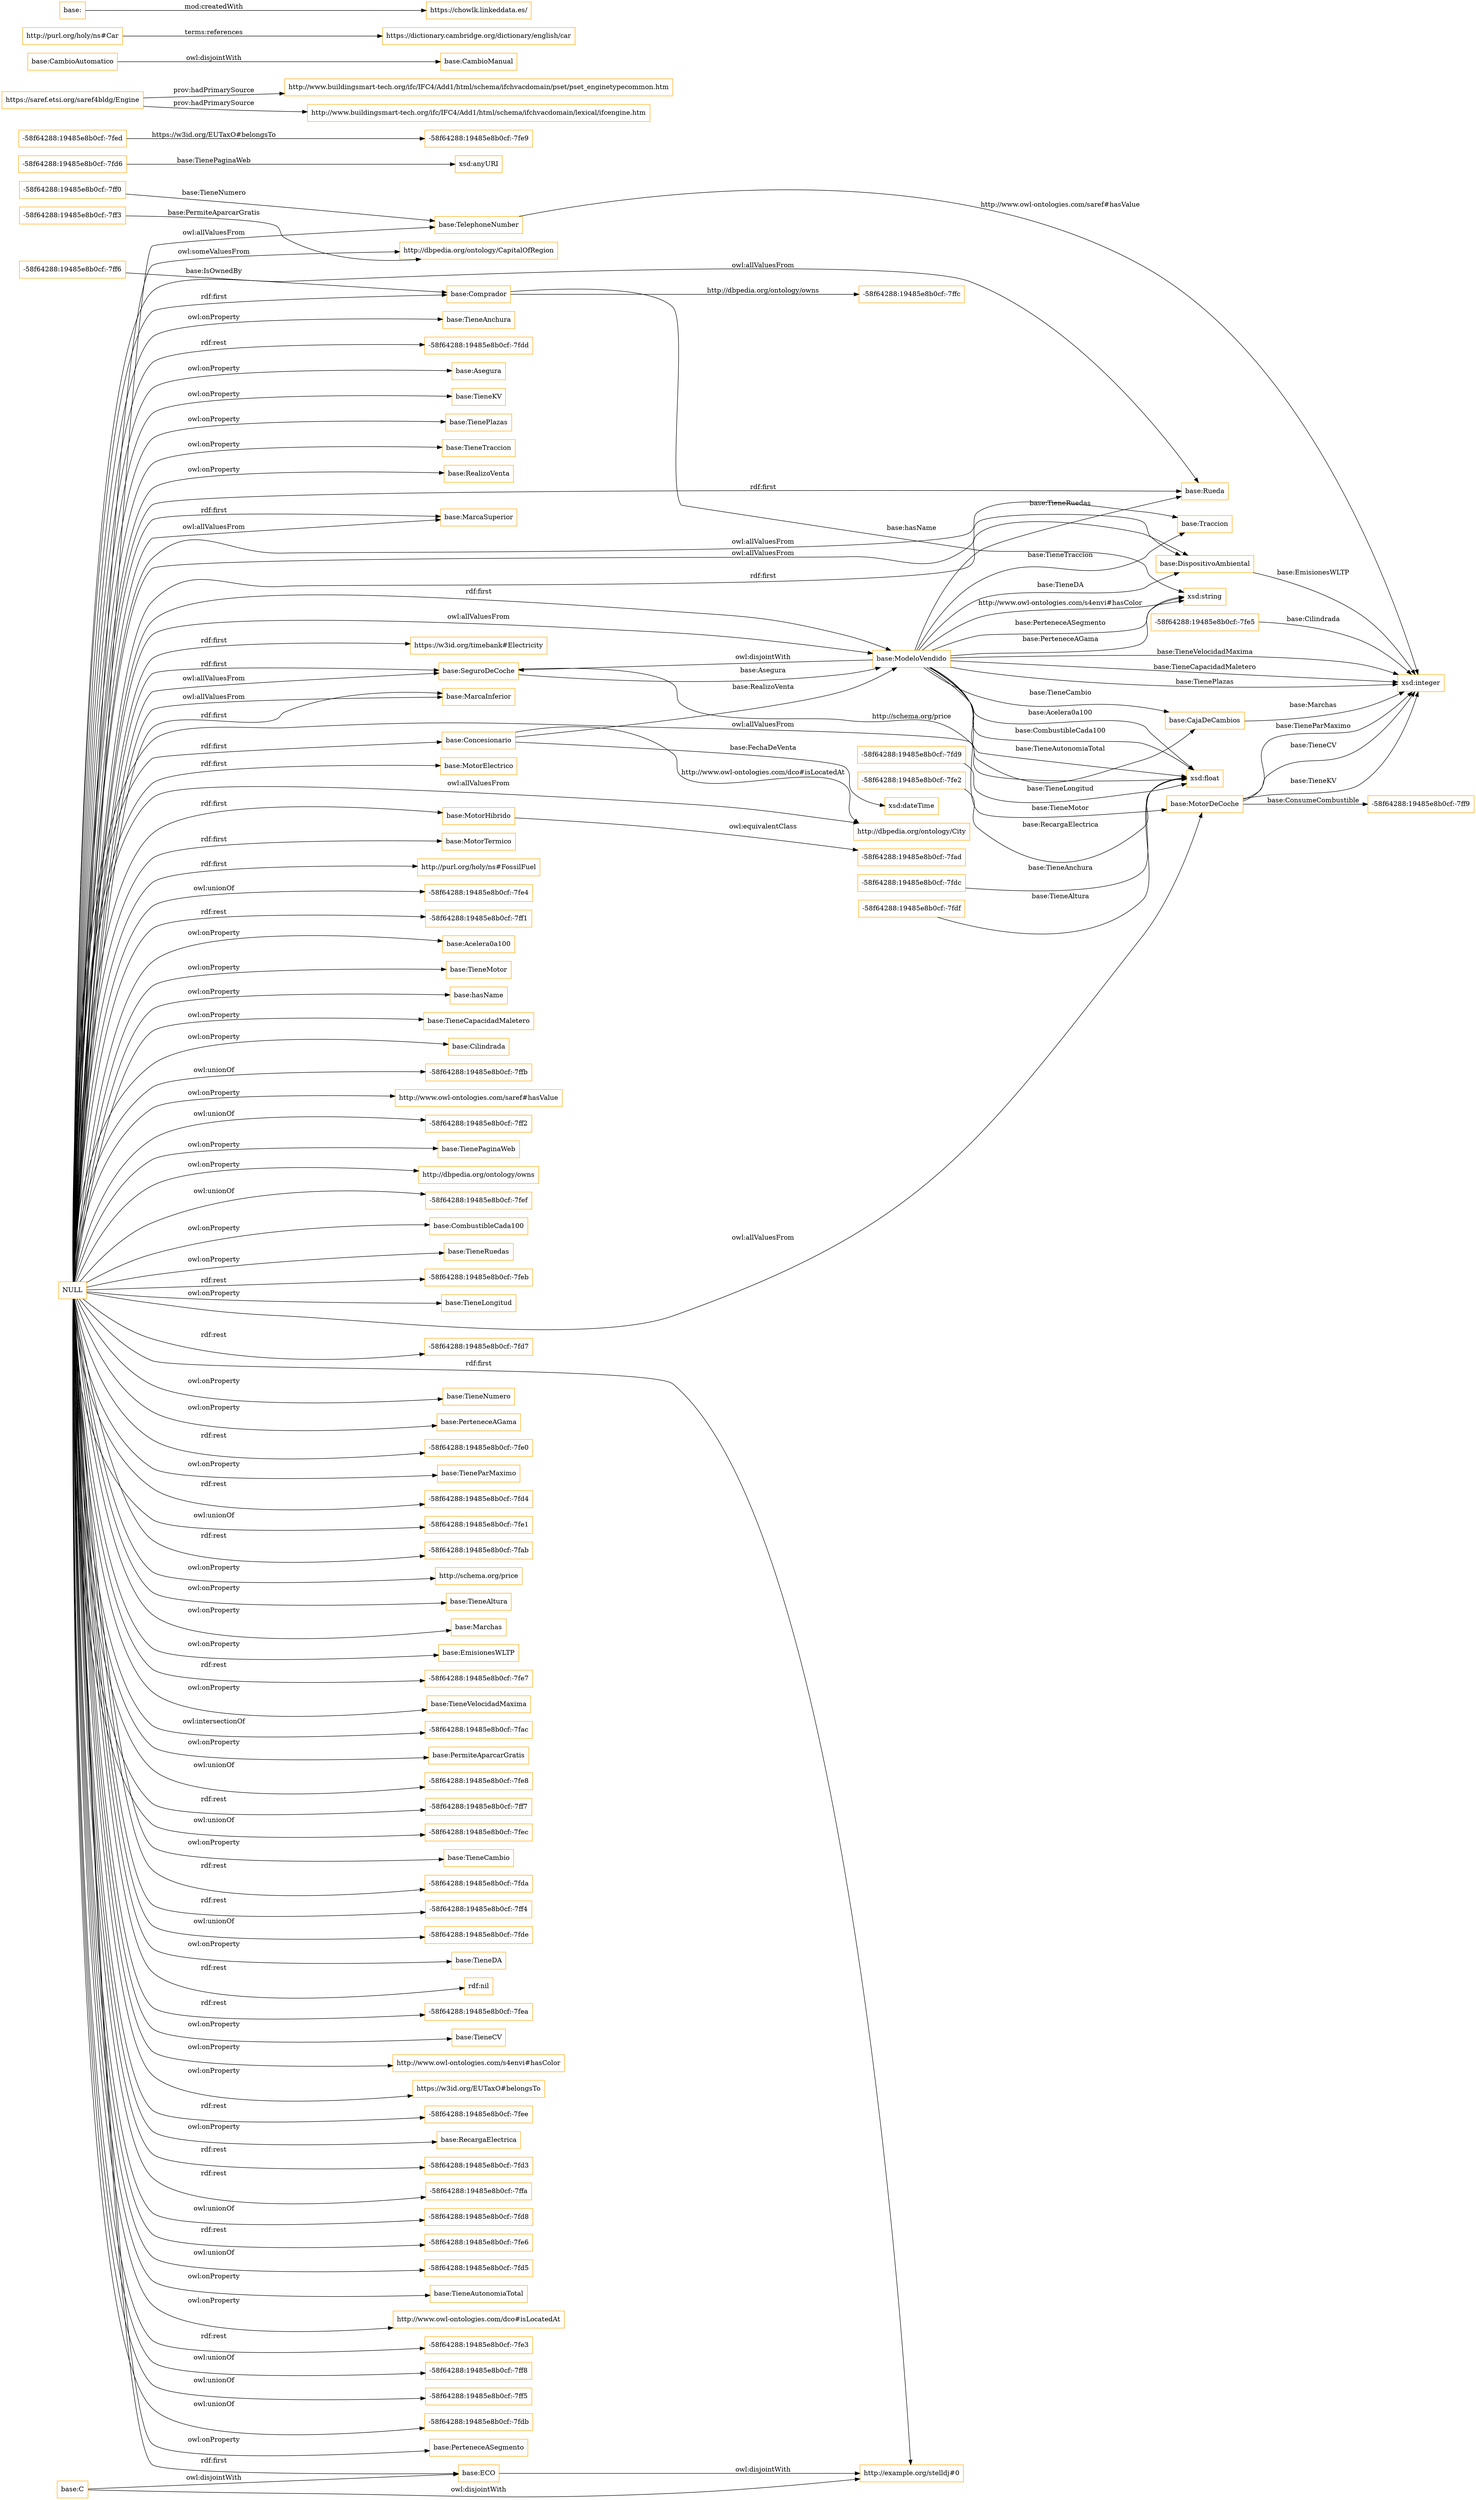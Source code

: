 digraph ar2dtool_diagram { 
rankdir=LR;
size="1501"
node [shape = rectangle, color="orange"]; "-58f64288:19485e8b0cf:-7fdf" "-58f64288:19485e8b0cf:-7fd6" "-58f64288:19485e8b0cf:-7fe9" "base:Traccion" "-58f64288:19485e8b0cf:-7fad" "-58f64288:19485e8b0cf:-7ff3" "base:SeguroDeCoche" "-58f64288:19485e8b0cf:-7fe2" "base:MarcaSuperior" "-58f64288:19485e8b0cf:-7fdc" "http://dbpedia.org/ontology/CapitalOfRegion" "base:DispositivoAmbiental" "https://saref.etsi.org/saref4bldg/Engine" "-58f64288:19485e8b0cf:-7ffc" "base:TelephoneNumber" "base:Comprador" "base:MotorDeCoche" "base:Rueda" "-58f64288:19485e8b0cf:-7fed" "base:Concesionario" "base:CambioManual" "-58f64288:19485e8b0cf:-7fd9" "https://w3id.org/timebank#Electricity" "-58f64288:19485e8b0cf:-7ff6" "base:CajaDeCambios" "base:MarcaInferior" "-58f64288:19485e8b0cf:-7fe5" "base:CambioAutomatico" "http://dbpedia.org/ontology/City" "base:C" "base:ECO" "http://purl.org/holy/ns#Car" "-58f64288:19485e8b0cf:-7ff0" "base:ModeloVendido" "base:MotorElectrico" "base:MotorHibrido" "-58f64288:19485e8b0cf:-7ff9" "http://example.org/stelldj#0" "base:MotorTermico" "http://purl.org/holy/ns#FossilFuel" ; /*classes style*/
	"base:C" -> "http://example.org/stelldj#0" [ label = "owl:disjointWith" ];
	"base:C" -> "base:ECO" [ label = "owl:disjointWith" ];
	"http://purl.org/holy/ns#Car" -> "https://dictionary.cambridge.org/dictionary/english/car" [ label = "terms:references" ];
	"base:CambioAutomatico" -> "base:CambioManual" [ label = "owl:disjointWith" ];
	"NULL" -> "-58f64288:19485e8b0cf:-7fe4" [ label = "owl:unionOf" ];
	"NULL" -> "base:Traccion" [ label = "owl:allValuesFrom" ];
	"NULL" -> "-58f64288:19485e8b0cf:-7ff1" [ label = "rdf:rest" ];
	"NULL" -> "base:Acelera0a100" [ label = "owl:onProperty" ];
	"NULL" -> "base:MarcaInferior" [ label = "owl:allValuesFrom" ];
	"NULL" -> "base:TieneMotor" [ label = "owl:onProperty" ];
	"NULL" -> "base:hasName" [ label = "owl:onProperty" ];
	"NULL" -> "base:Comprador" [ label = "rdf:first" ];
	"NULL" -> "base:TieneCapacidadMaletero" [ label = "owl:onProperty" ];
	"NULL" -> "base:Cilindrada" [ label = "owl:onProperty" ];
	"NULL" -> "-58f64288:19485e8b0cf:-7ffb" [ label = "owl:unionOf" ];
	"NULL" -> "http://www.owl-ontologies.com/saref#hasValue" [ label = "owl:onProperty" ];
	"NULL" -> "base:MotorTermico" [ label = "rdf:first" ];
	"NULL" -> "-58f64288:19485e8b0cf:-7ff2" [ label = "owl:unionOf" ];
	"NULL" -> "base:TienePaginaWeb" [ label = "owl:onProperty" ];
	"NULL" -> "http://dbpedia.org/ontology/owns" [ label = "owl:onProperty" ];
	"NULL" -> "-58f64288:19485e8b0cf:-7fef" [ label = "owl:unionOf" ];
	"NULL" -> "base:CombustibleCada100" [ label = "owl:onProperty" ];
	"NULL" -> "base:TieneRuedas" [ label = "owl:onProperty" ];
	"NULL" -> "-58f64288:19485e8b0cf:-7feb" [ label = "rdf:rest" ];
	"NULL" -> "base:TieneLongitud" [ label = "owl:onProperty" ];
	"NULL" -> "-58f64288:19485e8b0cf:-7fd7" [ label = "rdf:rest" ];
	"NULL" -> "base:TieneNumero" [ label = "owl:onProperty" ];
	"NULL" -> "http://example.org/stelldj#0" [ label = "rdf:first" ];
	"NULL" -> "base:PerteneceAGama" [ label = "owl:onProperty" ];
	"NULL" -> "base:ModeloVendido" [ label = "owl:allValuesFrom" ];
	"NULL" -> "-58f64288:19485e8b0cf:-7fe0" [ label = "rdf:rest" ];
	"NULL" -> "base:TieneParMaximo" [ label = "owl:onProperty" ];
	"NULL" -> "-58f64288:19485e8b0cf:-7fd4" [ label = "rdf:rest" ];
	"NULL" -> "-58f64288:19485e8b0cf:-7fe1" [ label = "owl:unionOf" ];
	"NULL" -> "-58f64288:19485e8b0cf:-7fab" [ label = "rdf:rest" ];
	"NULL" -> "http://schema.org/price" [ label = "owl:onProperty" ];
	"NULL" -> "base:TieneAltura" [ label = "owl:onProperty" ];
	"NULL" -> "base:Marchas" [ label = "owl:onProperty" ];
	"NULL" -> "base:EmisionesWLTP" [ label = "owl:onProperty" ];
	"NULL" -> "-58f64288:19485e8b0cf:-7fe7" [ label = "rdf:rest" ];
	"NULL" -> "base:TieneVelocidadMaxima" [ label = "owl:onProperty" ];
	"NULL" -> "-58f64288:19485e8b0cf:-7fac" [ label = "owl:intersectionOf" ];
	"NULL" -> "base:PermiteAparcarGratis" [ label = "owl:onProperty" ];
	"NULL" -> "-58f64288:19485e8b0cf:-7fe8" [ label = "owl:unionOf" ];
	"NULL" -> "base:ModeloVendido" [ label = "rdf:first" ];
	"NULL" -> "base:Rueda" [ label = "owl:allValuesFrom" ];
	"NULL" -> "-58f64288:19485e8b0cf:-7ff7" [ label = "rdf:rest" ];
	"NULL" -> "-58f64288:19485e8b0cf:-7fec" [ label = "owl:unionOf" ];
	"NULL" -> "base:CajaDeCambios" [ label = "owl:allValuesFrom" ];
	"NULL" -> "base:TieneCambio" [ label = "owl:onProperty" ];
	"NULL" -> "-58f64288:19485e8b0cf:-7fda" [ label = "rdf:rest" ];
	"NULL" -> "-58f64288:19485e8b0cf:-7ff4" [ label = "rdf:rest" ];
	"NULL" -> "-58f64288:19485e8b0cf:-7fde" [ label = "owl:unionOf" ];
	"NULL" -> "https://w3id.org/timebank#Electricity" [ label = "rdf:first" ];
	"NULL" -> "base:TieneDA" [ label = "owl:onProperty" ];
	"NULL" -> "rdf:nil" [ label = "rdf:rest" ];
	"NULL" -> "base:DispositivoAmbiental" [ label = "owl:allValuesFrom" ];
	"NULL" -> "-58f64288:19485e8b0cf:-7fea" [ label = "rdf:rest" ];
	"NULL" -> "base:DispositivoAmbiental" [ label = "rdf:first" ];
	"NULL" -> "base:TieneCV" [ label = "owl:onProperty" ];
	"NULL" -> "http://purl.org/holy/ns#FossilFuel" [ label = "rdf:first" ];
	"NULL" -> "http://www.owl-ontologies.com/s4envi#hasColor" [ label = "owl:onProperty" ];
	"NULL" -> "base:MarcaSuperior" [ label = "rdf:first" ];
	"NULL" -> "https://w3id.org/EUTaxO#belongsTo" [ label = "owl:onProperty" ];
	"NULL" -> "-58f64288:19485e8b0cf:-7fee" [ label = "rdf:rest" ];
	"NULL" -> "base:SeguroDeCoche" [ label = "owl:allValuesFrom" ];
	"NULL" -> "base:SeguroDeCoche" [ label = "rdf:first" ];
	"NULL" -> "base:Concesionario" [ label = "rdf:first" ];
	"NULL" -> "base:MotorElectrico" [ label = "rdf:first" ];
	"NULL" -> "base:RecargaElectrica" [ label = "owl:onProperty" ];
	"NULL" -> "-58f64288:19485e8b0cf:-7fd3" [ label = "rdf:rest" ];
	"NULL" -> "base:Rueda" [ label = "rdf:first" ];
	"NULL" -> "-58f64288:19485e8b0cf:-7ffa" [ label = "rdf:rest" ];
	"NULL" -> "-58f64288:19485e8b0cf:-7fd8" [ label = "owl:unionOf" ];
	"NULL" -> "-58f64288:19485e8b0cf:-7fe6" [ label = "rdf:rest" ];
	"NULL" -> "-58f64288:19485e8b0cf:-7fd5" [ label = "owl:unionOf" ];
	"NULL" -> "base:ECO" [ label = "rdf:first" ];
	"NULL" -> "base:TieneAutonomiaTotal" [ label = "owl:onProperty" ];
	"NULL" -> "http://www.owl-ontologies.com/dco#isLocatedAt" [ label = "owl:onProperty" ];
	"NULL" -> "-58f64288:19485e8b0cf:-7fe3" [ label = "rdf:rest" ];
	"NULL" -> "base:MarcaInferior" [ label = "rdf:first" ];
	"NULL" -> "-58f64288:19485e8b0cf:-7ff8" [ label = "owl:unionOf" ];
	"NULL" -> "http://dbpedia.org/ontology/CapitalOfRegion" [ label = "owl:someValuesFrom" ];
	"NULL" -> "base:MotorHibrido" [ label = "rdf:first" ];
	"NULL" -> "-58f64288:19485e8b0cf:-7ff5" [ label = "owl:unionOf" ];
	"NULL" -> "-58f64288:19485e8b0cf:-7fdb" [ label = "owl:unionOf" ];
	"NULL" -> "base:PerteneceASegmento" [ label = "owl:onProperty" ];
	"NULL" -> "base:TieneAnchura" [ label = "owl:onProperty" ];
	"NULL" -> "-58f64288:19485e8b0cf:-7fdd" [ label = "rdf:rest" ];
	"NULL" -> "base:TelephoneNumber" [ label = "owl:allValuesFrom" ];
	"NULL" -> "base:MotorDeCoche" [ label = "owl:allValuesFrom" ];
	"NULL" -> "base:Asegura" [ label = "owl:onProperty" ];
	"NULL" -> "http://dbpedia.org/ontology/City" [ label = "owl:allValuesFrom" ];
	"NULL" -> "base:MarcaSuperior" [ label = "owl:allValuesFrom" ];
	"NULL" -> "base:TieneKV" [ label = "owl:onProperty" ];
	"NULL" -> "base:TienePlazas" [ label = "owl:onProperty" ];
	"NULL" -> "base:TieneTraccion" [ label = "owl:onProperty" ];
	"NULL" -> "base:RealizoVenta" [ label = "owl:onProperty" ];
	"base:MotorHibrido" -> "-58f64288:19485e8b0cf:-7fad" [ label = "owl:equivalentClass" ];
	"https://saref.etsi.org/saref4bldg/Engine" -> "http://www.buildingsmart-tech.org/ifc/IFC4/Add1/html/schema/ifchvacdomain/pset/pset_enginetypecommon.htm" [ label = "prov:hadPrimarySource" ];
	"https://saref.etsi.org/saref4bldg/Engine" -> "http://www.buildingsmart-tech.org/ifc/IFC4/Add1/html/schema/ifchvacdomain/lexical/ifcengine.htm" [ label = "prov:hadPrimarySource" ];
	"base:ECO" -> "http://example.org/stelldj#0" [ label = "owl:disjointWith" ];
	"base:ModeloVendido" -> "base:SeguroDeCoche" [ label = "owl:disjointWith" ];
	"base:" -> "https://chowlk.linkeddata.es/" [ label = "mod:createdWith" ];
	"-58f64288:19485e8b0cf:-7ff6" -> "base:Comprador" [ label = "base:IsOwnedBy" ];
	"base:Comprador" -> "xsd:string" [ label = "base:hasName" ];
	"base:Concesionario" -> "xsd:dateTime" [ label = "base:FechaDeVenta" ];
	"-58f64288:19485e8b0cf:-7ff0" -> "base:TelephoneNumber" [ label = "base:TieneNumero" ];
	"base:ModeloVendido" -> "base:Traccion" [ label = "base:TieneTraccion" ];
	"-58f64288:19485e8b0cf:-7fd6" -> "xsd:anyURI" [ label = "base:TienePaginaWeb" ];
	"-58f64288:19485e8b0cf:-7fd9" -> "xsd:float" [ label = "base:TieneLongitud" ];
	"-58f64288:19485e8b0cf:-7fdf" -> "xsd:float" [ label = "base:TieneAltura" ];
	"base:ModeloVendido" -> "xsd:float" [ label = "base:Acelera0a100" ];
	"base:MotorDeCoche" -> "xsd:integer" [ label = "base:TieneCV" ];
	"base:TelephoneNumber" -> "xsd:integer" [ label = "http://www.owl-ontologies.com/saref#hasValue" ];
	"base:ModeloVendido" -> "base:Rueda" [ label = "base:TieneRuedas" ];
	"base:MotorDeCoche" -> "-58f64288:19485e8b0cf:-7ff9" [ label = "base:ConsumeCombustible" ];
	"base:Concesionario" -> "base:ModeloVendido" [ label = "base:RealizoVenta" ];
	"base:Concesionario" -> "http://dbpedia.org/ontology/City" [ label = "http://www.owl-ontologies.com/dco#isLocatedAt" ];
	"base:SeguroDeCoche" -> "xsd:float" [ label = "http://schema.org/price" ];
	"base:SeguroDeCoche" -> "base:ModeloVendido" [ label = "base:Asegura" ];
	"base:ModeloVendido" -> "base:DispositivoAmbiental" [ label = "base:TieneDA" ];
	"base:ModeloVendido" -> "base:CajaDeCambios" [ label = "base:TieneCambio" ];
	"base:ModeloVendido" -> "xsd:float" [ label = "base:CombustibleCada100" ];
	"-58f64288:19485e8b0cf:-7fdc" -> "xsd:float" [ label = "base:TieneAnchura" ];
	"base:ModeloVendido" -> "xsd:string" [ label = "base:PerteneceAGama" ];
	"base:ModeloVendido" -> "xsd:integer" [ label = "base:TieneVelocidadMaxima" ];
	"base:ModeloVendido" -> "xsd:integer" [ label = "base:TieneCapacidadMaletero" ];
	"base:MotorDeCoche" -> "xsd:integer" [ label = "base:TieneKV" ];
	"base:ModeloVendido" -> "xsd:string" [ label = "http://www.owl-ontologies.com/s4envi#hasColor" ];
	"base:ModeloVendido" -> "xsd:float" [ label = "base:TieneAutonomiaTotal" ];
	"-58f64288:19485e8b0cf:-7fed" -> "-58f64288:19485e8b0cf:-7fe9" [ label = "https://w3id.org/EUTaxO#belongsTo" ];
	"base:CajaDeCambios" -> "xsd:integer" [ label = "base:Marchas" ];
	"base:ModeloVendido" -> "base:MotorDeCoche" [ label = "base:TieneMotor" ];
	"base:ModeloVendido" -> "xsd:string" [ label = "base:PerteneceASegmento" ];
	"-58f64288:19485e8b0cf:-7fe2" -> "xsd:float" [ label = "base:RecargaElectrica" ];
	"base:Comprador" -> "-58f64288:19485e8b0cf:-7ffc" [ label = "http://dbpedia.org/ontology/owns" ];
	"base:ModeloVendido" -> "xsd:integer" [ label = "base:TienePlazas" ];
	"base:MotorDeCoche" -> "xsd:integer" [ label = "base:TieneParMaximo" ];
	"-58f64288:19485e8b0cf:-7fe5" -> "xsd:integer" [ label = "base:Cilindrada" ];
	"base:DispositivoAmbiental" -> "xsd:integer" [ label = "base:EmisionesWLTP" ];
	"-58f64288:19485e8b0cf:-7ff3" -> "http://dbpedia.org/ontology/CapitalOfRegion" [ label = "base:PermiteAparcarGratis" ];

}
